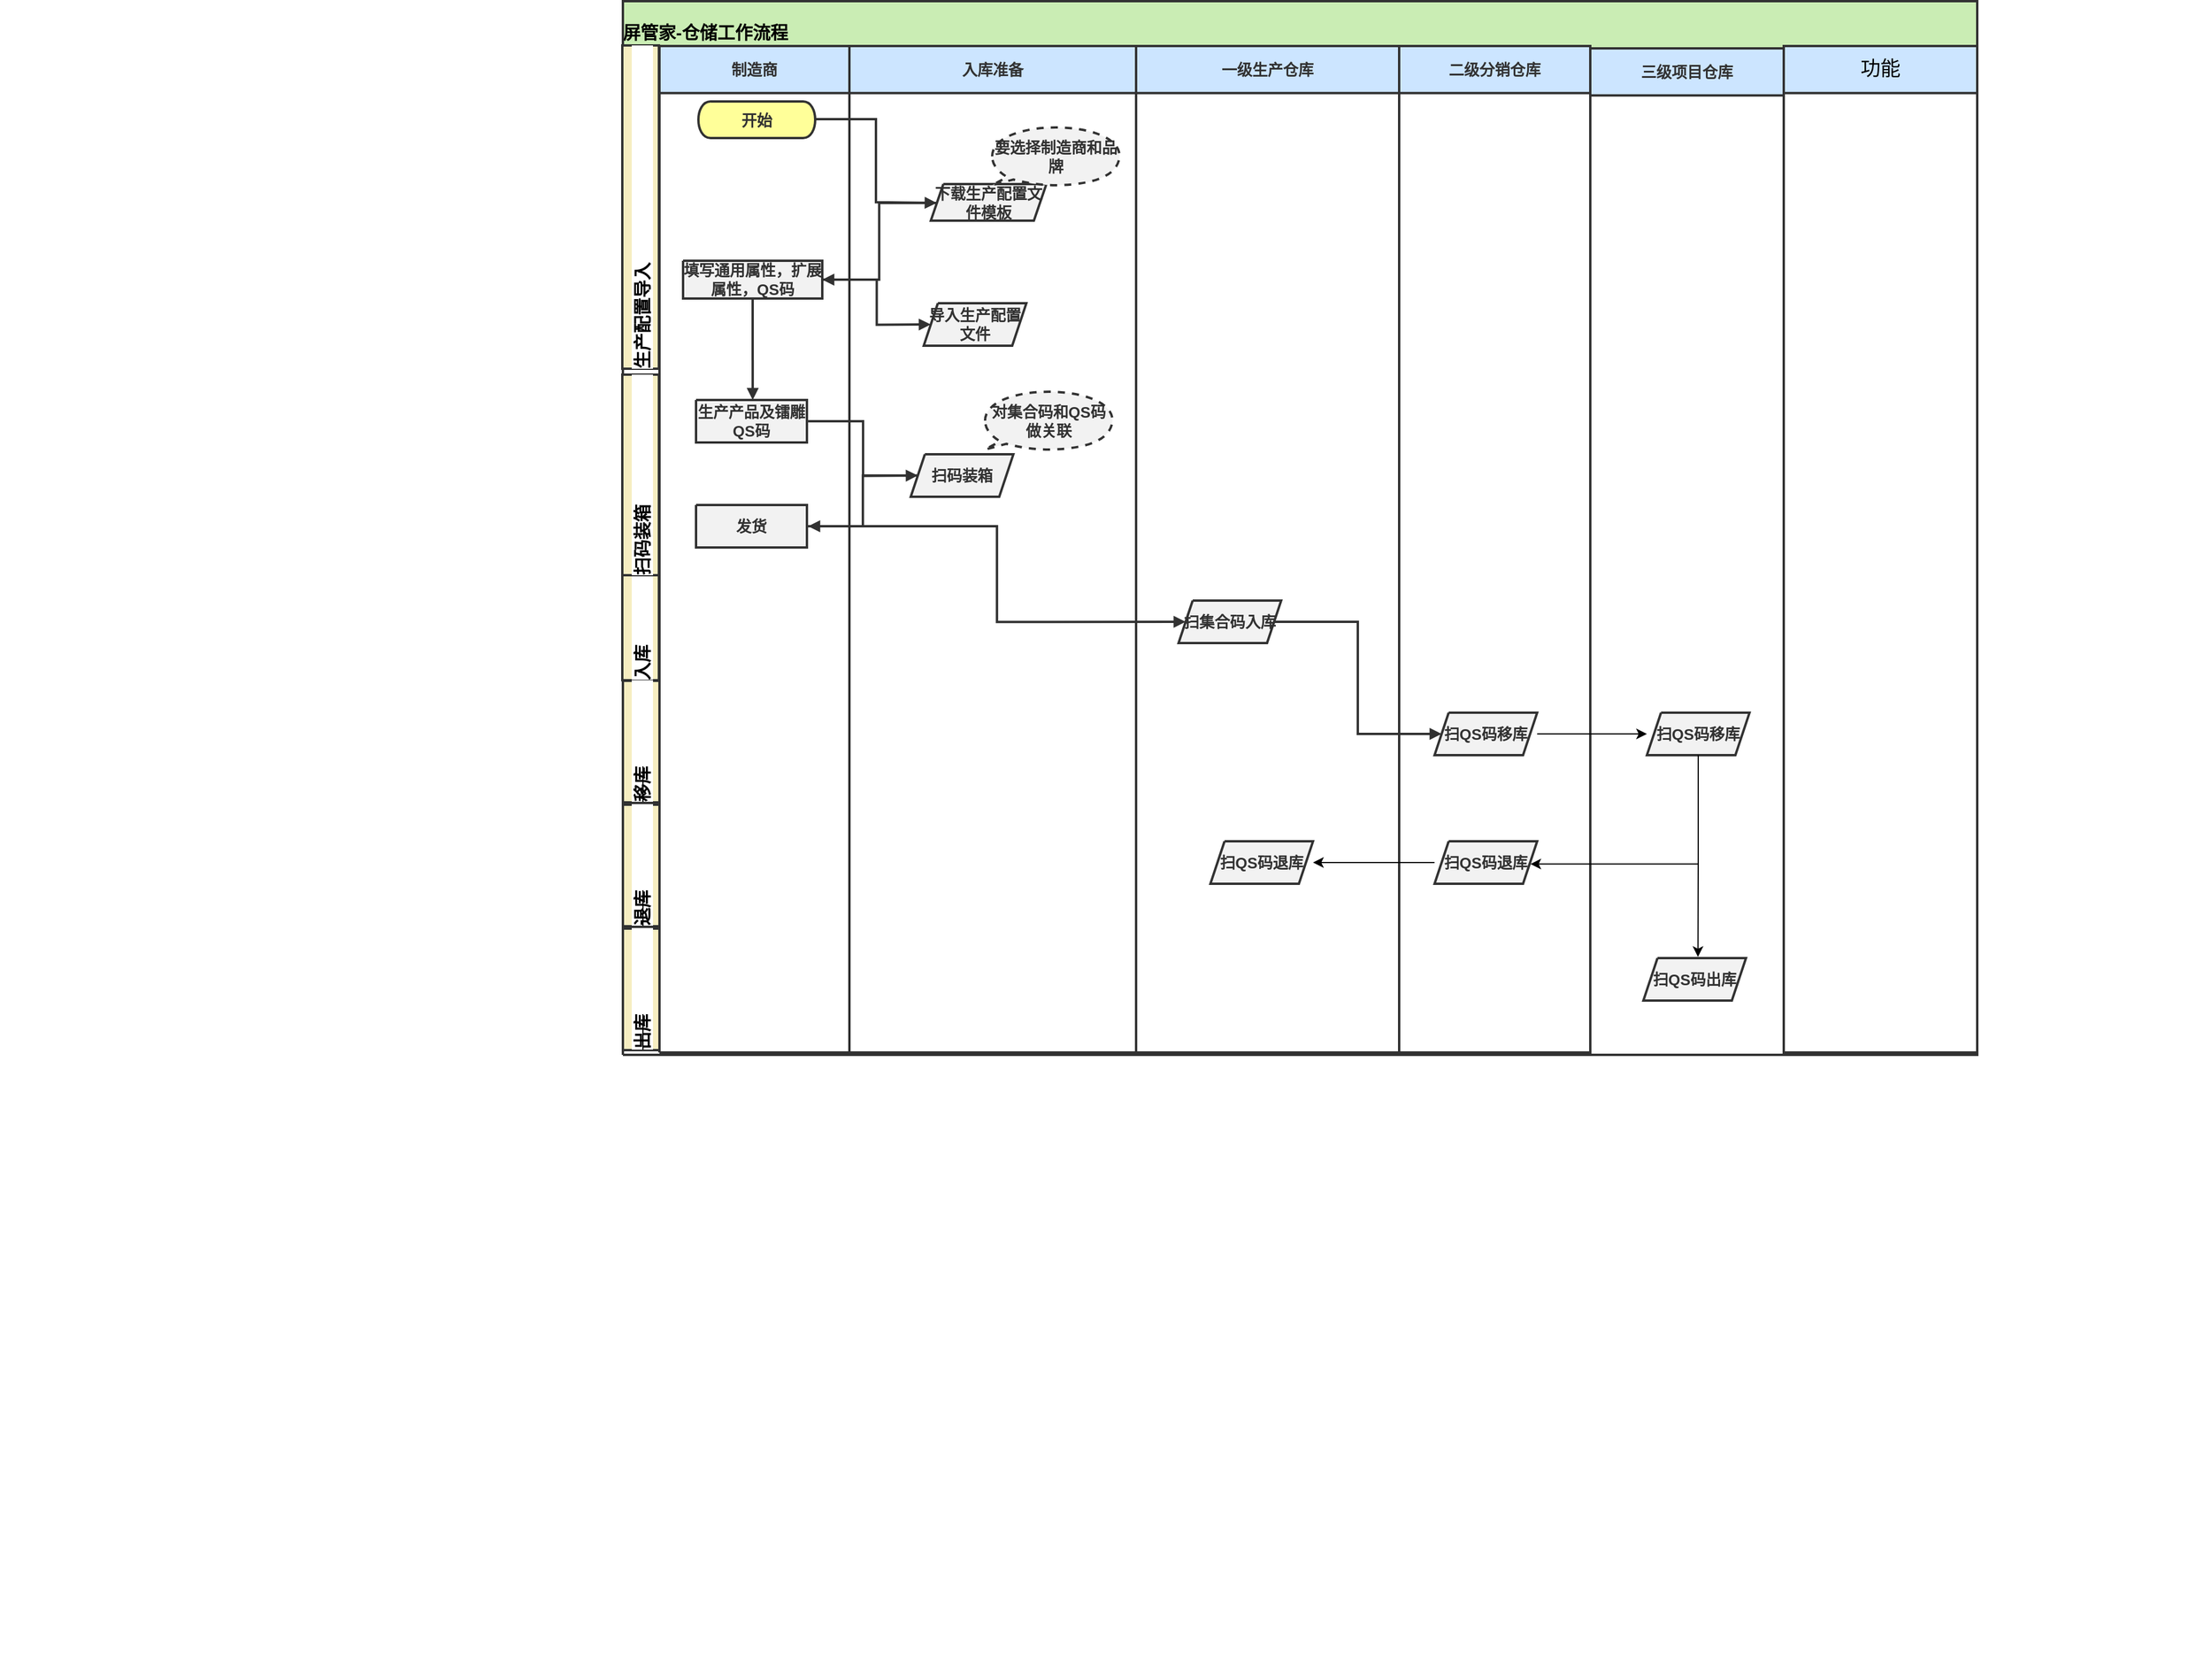 <mxfile version="21.6.6" type="github">
  <diagram id="6a731a19-8d31-9384-78a2-239565b7b9f0" name="Page-1">
    <mxGraphModel dx="3083" dy="1072" grid="1" gridSize="10" guides="1" tooltips="1" connect="1" arrows="1" fold="1" page="1" pageScale="1" pageWidth="1169" pageHeight="827" background="none" math="0" shadow="0">
      <root>
        <mxCell id="0" />
        <mxCell id="1" parent="0" />
        <UserObject label="" tags="背景" id="IIEYeDENxH2M8i28GUqi-143">
          <mxCell style="vsdxID=1;fillColor=none;gradientColor=none;points=[[0.06,1,0],[0.13,1,0],[0.19,1,0],[0.25,1,0],[0.31,1,0],[0.37,1,0],[0.44,1,0],[0.5,1,0],[0.56,1,0],[0.63,1,0],[0.69,1,0],[0.75,1,0],[0.81,1,0],[0.88,1,0],[0.94,1,0],[0.06,0,0],[0.13,0,0],[0.19,0,0],[0.25,0,0],[0.31,0,0],[0.37,0,0],[0.44,0,0],[0.5,0,0],[0.56,0,0],[0.63,0,0],[0.69,0,0],[0.75,0,0],[0.81,0,0],[0.88,0,0],[0.94,0,0]];labelBackgroundColor=none;rounded=0;strokeColor=none;html=1;whiteSpace=wrap;" vertex="1" parent="1">
            <mxGeometry x="172" y="39" width="1148" height="893" as="geometry" />
          </mxCell>
        </UserObject>
        <mxCell id="IIEYeDENxH2M8i28GUqi-144" style="vsdxID=2;fillColor=#caedb4;gradientColor=none;fillOpacity=0;shape=stencil(nZBLDoAgDERP0z3SIyjew0SURgSD+Lu9kMZoXLhwN9O+tukAlrNpJg1SzDH4QW/URgNYgZTkjA4UkwJUgGXng+6DX1zLfmoymdXo17xh5zmRJ6Q42BWCfc2oJfdAr+Yv+AP9Cb7OJ3H/2JG1HNGz/84klThPVCc=);strokeColor=#323232;strokeWidth=2;points=[[0.06,1,0],[0.13,1,0],[0.19,1,0],[0.25,1,0],[0.31,1,0],[0.37,1,0],[0.44,1,0],[0.5,1,0],[0.56,1,0],[0.63,1,0],[0.69,1,0],[0.75,1,0],[0.81,1,0],[0.88,1,0],[0.94,1,0],[0.06,0,0],[0.13,0,0],[0.19,0,0],[0.25,0,0],[0.31,0,0],[0.37,0,0],[0.44,0,0],[0.5,0,0],[0.56,0,0],[0.63,0,0],[0.69,0,0],[0.75,0,0],[0.81,0,0],[0.88,0,0],[0.94,0,0]];labelBackgroundColor=none;rounded=0;html=1;whiteSpace=wrap;" vertex="1" parent="IIEYeDENxH2M8i28GUqi-143">
          <mxGeometry width="1148" height="893" as="geometry" />
        </mxCell>
        <mxCell id="IIEYeDENxH2M8i28GUqi-145" value="&lt;div style=&quot;font-size: 1px&quot;&gt;&lt;p style=&quot;text-align:left;margin-left:0;margin-right:0;margin-top:0px;margin-bottom:0px;text-indent:0;vertical-align:middle;direction:ltr;&quot;&gt;&lt;font style=&quot;font-size:15px;font-family:0;color:#000000;direction:ltr;letter-spacing:0px;line-height:120%;opacity:1&quot;&gt;&lt;b&gt;屏管家-仓储工作流程&lt;/b&gt;&lt;/font&gt;&lt;/p&gt;&lt;/div&gt;" style="verticalAlign=middle;align=left;overflow=width;vsdxID=3;fillColor=#caedb4;gradientColor=none;shape=stencil(nZBLDoAgDERP0z3SIyjew0SURgSD+Lu9kMZoXLhwN9O+tukAlrNpJg1SzDH4QW/URgNYgZTkjA4UkwJUgGXng+6DX1zLfmoymdXo17xh5zmRJ6Q42BWCfc2oJfdAr+Yv+AP9Cb7OJ3H/2JG1HNGz/84klThPVCc=);strokeColor=#323232;strokeWidth=2;points=[[0.06,1,0],[0.13,1,0],[0.19,1,0],[0.25,1,0],[0.31,1,0],[0.37,1,0],[0.44,1,0],[0.5,1,0],[0.56,1,0],[0.63,1,0],[0.69,1,0],[0.75,1,0],[0.81,1,0],[0.88,1,0],[0.94,1,0],[0.06,0,0],[0.13,0,0],[0.19,0,0],[0.25,0,0],[0.31,0,0],[0.37,0,0],[0.44,0,0],[0.5,0,0],[0.56,0,0],[0.63,0,0],[0.69,0,0],[0.75,0,0],[0.81,0,0],[0.88,0,0],[0.94,0,0]];labelBackgroundColor=none;rounded=0;html=1;whiteSpace=wrap;" vertex="1" parent="IIEYeDENxH2M8i28GUqi-143">
          <mxGeometry width="1148" height="52.452" as="geometry" />
        </mxCell>
        <UserObject label="" tags="背景" id="IIEYeDENxH2M8i28GUqi-159">
          <mxCell style="vsdxID=17;fillColor=none;gradientColor=none;points=[];labelBackgroundColor=none;rounded=0;strokeColor=none;html=1;whiteSpace=wrap;" vertex="1" parent="IIEYeDENxH2M8i28GUqi-143">
            <mxGeometry x="820" y="40" width="164" height="853" as="geometry" />
          </mxCell>
        </UserObject>
        <mxCell id="IIEYeDENxH2M8i28GUqi-160" style="vsdxID=18;fillColor=#cce5ff;gradientColor=none;fillOpacity=0;shape=stencil(nZBLDoAgDERP0z3SIyjew0SURgSD+Lu9kMZoXLhwN9O+tukAlrNpJg1SzDH4QW/URgNYgZTkjA4UkwJUgGXng+6DX1zLfmoymdXo17xh5zmRJ6Q42BWCfc2oJfdAr+Yv+AP9Cb7OJ3H/2JG1HNGz/84klThPVCc=);strokeColor=#323232;strokeWidth=2;points=[];labelBackgroundColor=none;rounded=0;html=1;whiteSpace=wrap;" vertex="1" parent="IIEYeDENxH2M8i28GUqi-159">
          <mxGeometry width="164" height="853" as="geometry" />
        </mxCell>
        <mxCell id="IIEYeDENxH2M8i28GUqi-161" value="&lt;div style=&quot;font-size: 1px&quot;&gt;&lt;p style=&quot;text-align:center;margin-left:0;margin-right:0;margin-top:0px;margin-bottom:0px;text-indent:0;vertical-align:middle;direction:ltr;&quot;&gt;&lt;font style=&quot;font-size:13px;font-family:0;color:#323232;direction:ltr;letter-spacing:0px;line-height:120%;opacity:1&quot;&gt;&lt;b&gt;三级项目仓库&lt;/b&gt;&lt;/font&gt;&lt;/p&gt;&lt;/div&gt;" style="verticalAlign=middle;align=center;overflow=width;vsdxID=19;fillColor=#cce5ff;gradientColor=none;shape=stencil(nZBLDoAgDERP0z3SIyjew0SURgSD+Lu9kMZoXLhwN9O+tukAlrNpJg1SzDH4QW/URgNYgZTkjA4UkwJUgGXng+6DX1zLfmoymdXo17xh5zmRJ6Q42BWCfc2oJfdAr+Yv+AP9Cb7OJ3H/2JG1HNGz/84klThPVCc=);strokeColor=#323232;strokeWidth=2;points=[];labelBackgroundColor=none;rounded=0;html=1;whiteSpace=wrap;" vertex="1" parent="IIEYeDENxH2M8i28GUqi-159">
          <mxGeometry width="164" height="39.922" as="geometry" />
        </mxCell>
        <UserObject label="&lt;div style=&quot;font-size: 1px&quot;&gt;&lt;p style=&quot;text-align:center;margin-left:0;margin-right:0;margin-top:0px;margin-bottom:0px;text-indent:0;vertical-align:middle;direction:ltr;&quot;&gt;&lt;font style=&quot;font-size:13px;font-family:0;color:#323232;direction:ltr;letter-spacing:0px;line-height:120%;opacity:1&quot;&gt;&lt;b&gt;扫QS码移库&lt;/b&gt;&lt;/font&gt;&lt;/p&gt;&lt;/div&gt;" tags="Background" id="IIEYeDENxH2M8i28GUqi-218">
          <mxCell style="verticalAlign=middle;align=center;overflow=width;vsdxID=46;fillColor=#f2f2f2;gradientColor=none;shape=stencil(lZHdCsIwDIWfJrcjJuC8n/M9ButssLajq39vb2sQp4jMu5PkOyGcADeT7UYDhFOK4WAu0icLvAUi8dZESVkBt8DNEKLZx3DyvdZjV8iijuFcNlzVt+KqrouL8KYdfFQ7hZ34OYy4FN2sK+I3+Gn+iuNy9L+Lf8NZvIIZxDnNdT7/DDK39Anc3gE=);strokeColor=#323232;strokeWidth=2;spacingTop=-3;spacingBottom=-3;spacingLeft=-3;spacingRight=-3;points=[];labelBackgroundColor=none;rounded=0;html=1;whiteSpace=wrap;" vertex="1" parent="IIEYeDENxH2M8i28GUqi-159">
            <mxGeometry x="48" y="563" width="87" height="36" as="geometry" />
          </mxCell>
        </UserObject>
        <UserObject label="" tags="Background" id="IIEYeDENxH2M8i28GUqi-146">
          <mxCell style="vsdxID=4;fillColor=#ffffff;gradientColor=none;fillOpacity=0;shape=stencil(nZBLDoAgDERP0z3SIyjew0SURgSD+Lu9kMZoXLhwN9N5bdMClrNpJg1SzDH4QW/URgNYgZTkjA4UkwJUgGXng+6DX1zLfmoymdXo1zxh5z6RO6Q42BWCfc2oJfdAr/AX/IH+BF/rk7hv7MjaZ/L+RirxJ1Gd);strokeColor=#323232;strokeWidth=2;points=[];labelBackgroundColor=none;rounded=0;html=1;whiteSpace=wrap;" vertex="1" parent="1">
            <mxGeometry x="203" y="830" width="1117" height="529" as="geometry" />
          </mxCell>
        </UserObject>
        <UserObject label="" tags="背景" id="IIEYeDENxH2M8i28GUqi-147">
          <mxCell style="vsdxID=5;fillColor=none;gradientColor=none;points=[];labelBackgroundColor=none;rounded=0;strokeColor=none;html=1;whiteSpace=wrap;" vertex="1" parent="1">
            <mxGeometry x="830" y="77" width="162" height="853" as="geometry" />
          </mxCell>
        </UserObject>
        <mxCell id="IIEYeDENxH2M8i28GUqi-148" style="vsdxID=6;fillColor=#cce5ff;gradientColor=none;fillOpacity=0;shape=stencil(nZBLDoAgDERP0z3SIyjew0SURgSD+Lu9kMZoXLhwN9O+tukAlrNpJg1SzDH4QW/URgNYgZTkjA4UkwJUgGXng+6DX1zLfmoymdXo17xh5zmRJ6Q42BWCfc2oJfdAr+Yv+AP9Cb7OJ3H/2JG1HNGz/84klThPVCc=);strokeColor=#323232;strokeWidth=2;points=[];labelBackgroundColor=none;rounded=0;html=1;whiteSpace=wrap;" vertex="1" parent="IIEYeDENxH2M8i28GUqi-147">
          <mxGeometry width="162" height="853" as="geometry" />
        </mxCell>
        <mxCell id="IIEYeDENxH2M8i28GUqi-149" value="&lt;div style=&quot;font-size: 1px&quot;&gt;&lt;p style=&quot;text-align:center;margin-left:0;margin-right:0;margin-top:0px;margin-bottom:0px;text-indent:0;vertical-align:middle;direction:ltr;&quot;&gt;&lt;font style=&quot;font-size:13px;font-family:0;color:#323232;direction:ltr;letter-spacing:0px;line-height:120%;opacity:1&quot;&gt;&lt;b&gt;二级分销仓库&lt;/b&gt;&lt;/font&gt;&lt;/p&gt;&lt;/div&gt;" style="verticalAlign=middle;align=center;overflow=width;vsdxID=7;fillColor=#cce5ff;gradientColor=none;shape=stencil(nZBLDoAgDERP0z3SIyjew0SURgSD+Lu9kMZoXLhwN9O+tukAlrNpJg1SzDH4QW/URgNYgZTkjA4UkwJUgGXng+6DX1zLfmoymdXo17xh5zmRJ6Q42BWCfc2oJfdAr+Yv+AP9Cb7OJ3H/2JG1HNGz/84klThPVCc=);strokeColor=#323232;strokeWidth=2;points=[];labelBackgroundColor=none;rounded=0;html=1;whiteSpace=wrap;" vertex="1" parent="IIEYeDENxH2M8i28GUqi-147">
          <mxGeometry width="162" height="39.922" as="geometry" />
        </mxCell>
        <UserObject label="" tags="背景" id="IIEYeDENxH2M8i28GUqi-150">
          <mxCell style="vsdxID=8;fillColor=none;gradientColor=none;points=[];labelBackgroundColor=none;rounded=0;strokeColor=none;html=1;whiteSpace=wrap;" vertex="1" parent="1">
            <mxGeometry x="607" y="77" width="223" height="853" as="geometry" />
          </mxCell>
        </UserObject>
        <mxCell id="IIEYeDENxH2M8i28GUqi-151" style="vsdxID=9;fillColor=#cce5ff;gradientColor=none;fillOpacity=0;shape=stencil(nZBLDoAgDERP0z3SIyjew0SURgSD+Lu9kMZoXLhwN9O+tukAlrNpJg1SzDH4QW/URgNYgZTkjA4UkwJUgGXng+6DX1zLfmoymdXo17xh5zmRJ6Q42BWCfc2oJfdAr+Yv+AP9Cb7OJ3H/2JG1HNGz/84klThPVCc=);strokeColor=#323232;strokeWidth=2;points=[];labelBackgroundColor=none;rounded=0;html=1;whiteSpace=wrap;" vertex="1" parent="IIEYeDENxH2M8i28GUqi-150">
          <mxGeometry width="223" height="853" as="geometry" />
        </mxCell>
        <mxCell id="IIEYeDENxH2M8i28GUqi-152" value="&lt;div style=&quot;font-size: 1px&quot;&gt;&lt;p style=&quot;text-align:center;margin-left:0;margin-right:0;margin-top:0px;margin-bottom:0px;text-indent:0;vertical-align:middle;direction:ltr;&quot;&gt;&lt;font style=&quot;font-size:13px;font-family:0;color:#323232;direction:ltr;letter-spacing:0px;line-height:120%;opacity:1&quot;&gt;&lt;b&gt;一级生产仓库&lt;/b&gt;&lt;/font&gt;&lt;/p&gt;&lt;/div&gt;" style="verticalAlign=middle;align=center;overflow=width;vsdxID=10;fillColor=#cce5ff;gradientColor=none;shape=stencil(nZBLDoAgDERP0z3SIyjew0SURgSD+Lu9kMZoXLhwN9O+tukAlrNpJg1SzDH4QW/URgNYgZTkjA4UkwJUgGXng+6DX1zLfmoymdXo17xh5zmRJ6Q42BWCfc2oJfdAr+Yv+AP9Cb7OJ3H/2JG1HNGz/84klThPVCc=);strokeColor=#323232;strokeWidth=2;points=[];labelBackgroundColor=none;rounded=0;html=1;whiteSpace=wrap;" vertex="1" parent="IIEYeDENxH2M8i28GUqi-150">
          <mxGeometry width="223" height="39.922" as="geometry" />
        </mxCell>
        <UserObject label="" tags="背景" id="IIEYeDENxH2M8i28GUqi-153">
          <mxCell style="vsdxID=11;fillColor=none;gradientColor=none;points=[];labelBackgroundColor=none;rounded=0;strokeColor=none;html=1;whiteSpace=wrap;" vertex="1" parent="1">
            <mxGeometry x="364" y="77" width="243" height="853" as="geometry" />
          </mxCell>
        </UserObject>
        <mxCell id="IIEYeDENxH2M8i28GUqi-154" style="vsdxID=12;fillColor=#cce5ff;gradientColor=none;fillOpacity=0;shape=stencil(nZBLDoAgDERP0z3SIyjew0SURgSD+Lu9kMZoXLhwN9O+tukAlrNpJg1SzDH4QW/URgNYgZTkjA4UkwJUgGXng+6DX1zLfmoymdXo17xh5zmRJ6Q42BWCfc2oJfdAr+Yv+AP9Cb7OJ3H/2JG1HNGz/84klThPVCc=);strokeColor=#323232;strokeWidth=2;points=[];labelBackgroundColor=none;rounded=0;html=1;whiteSpace=wrap;" vertex="1" parent="IIEYeDENxH2M8i28GUqi-153">
          <mxGeometry width="243" height="853" as="geometry" />
        </mxCell>
        <mxCell id="IIEYeDENxH2M8i28GUqi-155" value="&lt;div style=&quot;font-size: 1px&quot;&gt;&lt;p style=&quot;text-align:center;margin-left:0;margin-right:0;margin-top:0px;margin-bottom:0px;text-indent:0;vertical-align:middle;direction:ltr;&quot;&gt;&lt;font style=&quot;font-size:13px;font-family:0;color:#323232;direction:ltr;letter-spacing:0px;line-height:120%;opacity:1&quot;&gt;&lt;b&gt;入库准备&lt;/b&gt;&lt;/font&gt;&lt;/p&gt;&lt;/div&gt;" style="verticalAlign=middle;align=center;overflow=width;vsdxID=13;fillColor=#cce5ff;gradientColor=none;shape=stencil(nZBLDoAgDERP0z3SIyjew0SURgSD+Lu9kMZoXLhwN9O+tukAlrNpJg1SzDH4QW/URgNYgZTkjA4UkwJUgGXng+6DX1zLfmoymdXo17xh5zmRJ6Q42BWCfc2oJfdAr+Yv+AP9Cb7OJ3H/2JG1HNGz/84klThPVCc=);strokeColor=#323232;strokeWidth=2;points=[];labelBackgroundColor=none;rounded=0;html=1;whiteSpace=wrap;" vertex="1" parent="IIEYeDENxH2M8i28GUqi-153">
          <mxGeometry width="243" height="39.922" as="geometry" />
        </mxCell>
        <UserObject label="" tags="背景" id="IIEYeDENxH2M8i28GUqi-156">
          <mxCell style="vsdxID=14;fillColor=none;gradientColor=none;points=[];labelBackgroundColor=none;rounded=0;strokeColor=none;html=1;whiteSpace=wrap;" vertex="1" parent="1">
            <mxGeometry x="203" y="77" width="161" height="853" as="geometry" />
          </mxCell>
        </UserObject>
        <mxCell id="IIEYeDENxH2M8i28GUqi-157" style="vsdxID=15;fillColor=#cce5ff;gradientColor=none;fillOpacity=0;shape=stencil(nZBLDoAgDERP0z3SIyjew0SURgSD+Lu9kMZoXLhwN9O+tukAlrNpJg1SzDH4QW/URgNYgZTkjA4UkwJUgGXng+6DX1zLfmoymdXo17xh5zmRJ6Q42BWCfc2oJfdAr+Yv+AP9Cb7OJ3H/2JG1HNGz/84klThPVCc=);strokeColor=#323232;strokeWidth=2;points=[];labelBackgroundColor=none;rounded=0;html=1;whiteSpace=wrap;" vertex="1" parent="IIEYeDENxH2M8i28GUqi-156">
          <mxGeometry width="161" height="853" as="geometry" />
        </mxCell>
        <mxCell id="IIEYeDENxH2M8i28GUqi-158" value="&lt;div style=&quot;font-size: 1px&quot;&gt;&lt;p style=&quot;text-align:center;margin-left:0;margin-right:0;margin-top:0px;margin-bottom:0px;text-indent:0;vertical-align:middle;direction:ltr;&quot;&gt;&lt;font style=&quot;font-size:13px;font-family:0;color:#323232;direction:ltr;letter-spacing:0px;line-height:120%;opacity:1&quot;&gt;&lt;b&gt;制造商&lt;/b&gt;&lt;/font&gt;&lt;/p&gt;&lt;/div&gt;" style="verticalAlign=middle;align=center;overflow=width;vsdxID=16;fillColor=#cce5ff;gradientColor=none;shape=stencil(nZBLDoAgDERP0z3SIyjew0SURgSD+Lu9kMZoXLhwN9O+tukAlrNpJg1SzDH4QW/URgNYgZTkjA4UkwJUgGXng+6DX1zLfmoymdXo17xh5zmRJ6Q42BWCfc2oJfdAr+Yv+AP9Cb7OJ3H/2JG1HNGz/84klThPVCc=);strokeColor=#323232;strokeWidth=2;points=[];labelBackgroundColor=none;rounded=0;html=1;whiteSpace=wrap;" vertex="1" parent="IIEYeDENxH2M8i28GUqi-156">
          <mxGeometry width="161" height="39.922" as="geometry" />
        </mxCell>
        <UserObject label="" tags="背景" id="IIEYeDENxH2M8i28GUqi-162">
          <mxCell style="vsdxID=20;fillColor=none;gradientColor=none;points=[];labelBackgroundColor=none;rounded=0;strokeColor=none;html=1;whiteSpace=wrap;" vertex="1" parent="1">
            <mxGeometry x="1156" y="77" width="164" height="853" as="geometry" />
          </mxCell>
        </UserObject>
        <mxCell id="IIEYeDENxH2M8i28GUqi-163" style="vsdxID=21;fillColor=#cce5ff;gradientColor=none;fillOpacity=0;shape=stencil(nZBLDoAgDERP0z3SIyjew0SURgSD+Lu9kMZoXLhwN9O+tukAlrNpJg1SzDH4QW/URgNYgZTkjA4UkwJUgGXng+6DX1zLfmoymdXo17xh5zmRJ6Q42BWCfc2oJfdAr+Yv+AP9Cb7OJ3H/2JG1HNGz/84klThPVCc=);strokeColor=#323232;strokeWidth=2;points=[];labelBackgroundColor=none;rounded=0;html=1;whiteSpace=wrap;" vertex="1" parent="IIEYeDENxH2M8i28GUqi-162">
          <mxGeometry width="164" height="853" as="geometry" />
        </mxCell>
        <mxCell id="IIEYeDENxH2M8i28GUqi-164" value="&lt;div style=&quot;font-size: 1px&quot;&gt;&lt;font style=&quot;font-size:16.93px;font-family:Calibri;color:#000000;direction:ltr;letter-spacing:0px;line-height:120%;opacity:1&quot;&gt;功能&lt;/font&gt;&lt;/div&gt;" style="verticalAlign=middle;align=center;overflow=width;vsdxID=22;fillColor=#cce5ff;gradientColor=none;shape=stencil(nZBLDoAgDERP0z3SIyjew0SURgSD+Lu9kMZoXLhwN9O+tukAlrNpJg1SzDH4QW/URgNYgZTkjA4UkwJUgGXng+6DX1zLfmoymdXo17xh5zmRJ6Q42BWCfc2oJfdAr+Yv+AP9Cb7OJ3H/2JG1HNGz/84klThPVCc=);strokeColor=#323232;strokeWidth=2;points=[];labelBackgroundColor=none;rounded=0;html=1;whiteSpace=wrap;" vertex="1" parent="IIEYeDENxH2M8i28GUqi-162">
          <mxGeometry width="164" height="39.922" as="geometry" />
        </mxCell>
        <UserObject label="" tags="Background" id="IIEYeDENxH2M8i28GUqi-165">
          <mxCell style="vsdxID=23;fillColor=#ffffff;gradientColor=none;shape=stencil(nZBLDoAgDERP0z3SIyDew0QUooJB/N1eSGM0LFywm2lf23QAxarbRQFna/BuVIfpggasgXNjtfImRAUoAUXvvBq822xHfmkTmdTs9rThpDmWJji7yFWMfEPoZOwHfZpF8A9aCGbno3h/jCYPIJYoPJQ3);strokeColor=#323232;strokeWidth=2;points=[];labelBackgroundColor=none;rounded=0;html=1;whiteSpace=wrap;" vertex="1" parent="1">
            <mxGeometry x="172" y="718" width="1148" height="611" as="geometry" />
          </mxCell>
        </UserObject>
        <UserObject label="" tags="背景" id="IIEYeDENxH2M8i28GUqi-169">
          <mxCell style="vsdxID=27;fillColor=none;gradientColor=none;points=[];labelBackgroundColor=none;rounded=0;strokeColor=none;html=1;whiteSpace=wrap;" vertex="1" parent="1">
            <mxGeometry x="172" y="521" width="1148" height="94" as="geometry" />
          </mxCell>
        </UserObject>
        <mxCell id="IIEYeDENxH2M8i28GUqi-170" value="&lt;div style=&quot;font-size: 1px&quot;&gt;&lt;/div&gt;" style="verticalAlign=middle;align=center;overflow=width;vsdxID=28;rotation=90;fillColor=#f6edc1;gradientColor=none;fillOpacity=0;shape=stencil(jU9BDoAgDHvN7siegPgPElCIBghg1N/LwkHx5K3d2rUDFNmqaICzXFJYzeF0sYAjcO68NcmVigAloJhDMksKu9eNR0VKQpvzdOFsvoEx8nB29Xz6I+6kFTwhrd979y1UR+0ZlDc=);strokeColor=#323232;strokeWidth=2;points=[];labelBackgroundColor=#ffffff;rounded=0;html=1;whiteSpace=wrap;" vertex="1" parent="IIEYeDENxH2M8i28GUqi-169">
          <mxGeometry width="94" height="1148" as="geometry" />
        </mxCell>
        <mxCell id="IIEYeDENxH2M8i28GUqi-171" value="&lt;div style=&quot;font-size: 1px&quot;&gt;&lt;p style=&quot;text-align:left;margin-left:0;margin-right:0;margin-top:0px;margin-bottom:0px;text-indent:0;vertical-align:middle;direction:ltr;&quot;&gt;&lt;font style=&quot;font-size:15px;font-family:0;color:#000000;direction:ltr;letter-spacing:0px;line-height:120%;opacity:1&quot;&gt;&lt;b&gt;入库&lt;/b&gt;&lt;/font&gt;&lt;/p&gt;&lt;/div&gt;" style="verticalAlign=middle;align=left;overflow=width;vsdxID=29;rotation=270;fillColor=#f6edc1;gradientColor=none;shape=stencil(nZBLDoAgDERP0z3SIyjew0SURgSD+Lu9kMZoXLhwN9O+tukAlrNpJg1SzDH4QW/URgNYgZTkjA4UkwJUgGXng+6DX1zLfmoymdXo17xh5zmRJ6Q42BWCfc2oJfdAr+Yv+AP9Cb7OJ3H/2JG1HNGz/84klThPVCc=);strokeColor=#323232;strokeWidth=2;points=[];labelBackgroundColor=#ffffff;rounded=0;html=1;whiteSpace=wrap;" vertex="1" parent="IIEYeDENxH2M8i28GUqi-169">
          <mxGeometry x="-32" y="31" width="94" height="31" as="geometry" />
        </mxCell>
        <UserObject label="&lt;div style=&quot;font-size: 1px&quot;&gt;&lt;p style=&quot;text-align:center;margin-left:0;margin-right:0;margin-top:0px;margin-bottom:0px;text-indent:0;vertical-align:middle;direction:ltr;&quot;&gt;&lt;font style=&quot;font-size:13px;font-family:0;color:#323232;direction:ltr;letter-spacing:0px;line-height:120%;opacity:1&quot;&gt;&lt;b&gt;开始&lt;/b&gt;&lt;/font&gt;&lt;/p&gt;&lt;/div&gt;" tags="Background" id="IIEYeDENxH2M8i28GUqi-178">
          <mxCell style="verticalAlign=middle;align=center;overflow=width;vsdxID=36;fillColor=#ffff99;gradientColor=none;shape=stencil(hZLbDoIwDIafZpeSrTVErhHfg8iQRWRkDMS3l1mRwzDctd3X9m87hnFTpLVkwBtr9F0+VWYLhmcGoKpCGmUHi2HCMM61kTej2yojv04d6ayH7lyFnvIEDzByWcBfFOEf70JwqaoZfIqCUPyHr62h0mKsjcEx/PJinsB72EB+sRFCvy0umU2Z/kwrfC304OucRIDPwHIW9Nvi7i53Fj8Y08lyVZZ08fn7+sRDiL4HJm8=);strokeColor=#323232;strokeWidth=2;spacingTop=-3;spacingBottom=-3;spacingLeft=-3;spacingRight=-3;points=[];labelBackgroundColor=none;rounded=0;html=1;whiteSpace=wrap;" vertex="1" parent="1">
            <mxGeometry x="236" y="124" width="99" height="31" as="geometry" />
          </mxCell>
        </UserObject>
        <UserObject label="&lt;div style=&quot;font-size: 1px&quot;&gt;&lt;p style=&quot;text-align:center;margin-left:0;margin-right:0;margin-top:0px;margin-bottom:0px;text-indent:0;vertical-align:middle;direction:ltr;&quot;&gt;&lt;font style=&quot;font-size:13px;font-family:0;color:#323232;direction:ltr;letter-spacing:0px;line-height:120%;opacity:1&quot;&gt;&lt;b&gt;下载生产配置文件模板&lt;/b&gt;&lt;/font&gt;&lt;/p&gt;&lt;/div&gt;" tags="Background" id="IIEYeDENxH2M8i28GUqi-179">
          <mxCell style="verticalAlign=middle;align=center;overflow=width;vsdxID=37;fillColor=#f2f2f2;gradientColor=none;shape=stencil(UzV2Ls5ILEhVNTIoLinKz04tz0wpyVA1dlE1MsrMy0gtyiwBslSNXVWNndPyi1LTi/JL81Ig/IJEkEoQKze/DGRCBUSfoYGehTFIl5FBJUTEAMxzgyjOycxDUWxArFILSz1DcxTFMM1YlRsQr5REF+NVDGQgAiYtMycHEq7I8ugBCRSCRIKxKwA=);strokeColor=#323232;strokeWidth=2;spacingTop=-3;spacingBottom=-3;spacingLeft=-3;spacingRight=-3;points=[];labelBackgroundColor=none;rounded=0;html=1;whiteSpace=wrap;" vertex="1" parent="1">
            <mxGeometry x="433" y="194" width="98" height="31" as="geometry" />
          </mxCell>
        </UserObject>
        <UserObject label="&lt;div style=&quot;font-size: 1px&quot;&gt;&lt;p style=&quot;text-align:center;margin-left:0;margin-right:0;margin-top:0px;margin-bottom:0px;text-indent:0;vertical-align:middle;direction:ltr;&quot;&gt;&lt;font style=&quot;font-size:13px;font-family:0;color:#323232;direction:ltr;letter-spacing:0px;line-height:120%;opacity:1&quot;&gt;&lt;b&gt;对集合码和QS码做关联&lt;/b&gt;&lt;/font&gt;&lt;/p&gt;&lt;/div&gt;" tags="Background" id="IIEYeDENxH2M8i28GUqi-180">
          <mxCell style="verticalAlign=middle;align=center;overflow=width;vsdxID=38;fillColor=#f2f2f2;gradientColor=none;shape=stencil(dVLLEoMgDPwajnWAjK+zbf/DqViZWrGorf37ykRUGHrLhs1uEkKgGJqyF4TTYdTqIT6yGhsCZ8K57Bqh5bhEBC4Eilppcddq6irEfWmYJnqqt1GYsY6aCk6/iGKEV2TeJo1U5nJXeGJJlKSYmznmGLUkHiCBT4KQ7Wsqq4Nrnrm2FlvL2HO06mE1gAjAFdza2YbYW7aiuaPZyu7vCj17l8pYlDrsLF4T4W69jadeo97k7hqXYP/0WrYt3szx3T+SJYUHBpcf);dashed=1;strokeColor=#323232;strokeWidth=2;spacingTop=-3;spacingBottom=-3;spacingLeft=-3;spacingRight=-3;points=[];labelBackgroundColor=none;rounded=0;html=1;whiteSpace=wrap;" vertex="1" parent="1">
            <mxGeometry x="479" y="370" width="108" height="49" as="geometry" />
          </mxCell>
        </UserObject>
        <UserObject label="&lt;div style=&quot;font-size: 1px&quot;&gt;&lt;p style=&quot;text-align:center;margin-left:0;margin-right:0;margin-top:0px;margin-bottom:0px;text-indent:0;vertical-align:middle;direction:ltr;&quot;&gt;&lt;font style=&quot;font-size:13px;font-family:0;color:#323232;direction:ltr;letter-spacing:0px;line-height:120%;opacity:1&quot;&gt;&lt;b&gt;要选择制造商和品牌&lt;/b&gt;&lt;/font&gt;&lt;/p&gt;&lt;/div&gt;" tags="Background" id="IIEYeDENxH2M8i28GUqi-181">
          <mxCell style="verticalAlign=middle;align=center;overflow=width;vsdxID=39;fillColor=#f2f2f2;gradientColor=none;shape=stencil(dVLLEoMgDPwajnWAjK+zbf/DqViZWrGorf37ykRUGHrLhs1uEkKgGJqyF4TTYdTqIT6yGhsCZ8K57Bqh5bhEBC4Eilppcddq6irEfWmYJnqqt1GYsY6aCk6/iGKEV2TeJo1U5nJXeGJJlKSYmznmGLUkHiCBT4KQ7Wsqq4Nrnrm2FlvL2HO06mE1gAjAFdza2YbYW7aiuaPZyu7vCj17l8pYlDrsLF4T4W69jadeo97k7hqXYP/0WrYt3szx3T+SJYUHBpcf);dashed=1;strokeColor=#323232;strokeWidth=2;spacingTop=-3;spacingBottom=-3;spacingLeft=-3;spacingRight=-3;points=[];labelBackgroundColor=none;rounded=0;html=1;whiteSpace=wrap;" vertex="1" parent="1">
            <mxGeometry x="485" y="146" width="108" height="49" as="geometry" />
          </mxCell>
        </UserObject>
        <UserObject label="&lt;div style=&quot;font-size: 1px&quot;&gt;&lt;p style=&quot;text-align:center;margin-left:0;margin-right:0;margin-top:0px;margin-bottom:0px;text-indent:0;vertical-align:middle;direction:ltr;&quot;&gt;&lt;font style=&quot;font-size:13px;font-family:0;color:#323232;direction:ltr;letter-spacing:0px;line-height:120%;opacity:1&quot;&gt;&lt;b&gt;填写通用属性，扩展属性，QS码&lt;/b&gt;&lt;/font&gt;&lt;/p&gt;&lt;/div&gt;" tags="Background" id="IIEYeDENxH2M8i28GUqi-182">
          <mxCell style="verticalAlign=middle;align=center;overflow=width;vsdxID=40;fillColor=#f2f2f2;gradientColor=none;shape=stencil(nZBRDoQgDERP03+WHsHFe5iISyOCQdT19kIaIxq//Jtp3zTpAFaTaUYNUkwx+F6v1EYD+AUpyRkdKCYFqACrzgf9C352LfuxyWRWg1/yhT/nRE5IsZWuZtCSK8CPeI0e/hF+jV7AJM4PO7KWCyr390bSiNtEtQM=);strokeColor=#323232;strokeWidth=2;spacingTop=-3;spacingBottom=-3;spacingLeft=-3;spacingRight=-3;points=[];labelBackgroundColor=none;rounded=0;html=1;whiteSpace=wrap;" vertex="1" parent="1">
            <mxGeometry x="223" y="259" width="118" height="32" as="geometry" />
          </mxCell>
        </UserObject>
        <UserObject label="&lt;div style=&quot;font-size: 1px&quot;&gt;&lt;p style=&quot;text-align:center;margin-left:0;margin-right:0;margin-top:0px;margin-bottom:0px;text-indent:0;vertical-align:middle;direction:ltr;&quot;&gt;&lt;font style=&quot;font-size:13px;font-family:0;color:#323232;direction:ltr;letter-spacing:0px;line-height:120%;opacity:1&quot;&gt;&lt;b&gt;导入生产配置文件&lt;/b&gt;&lt;/font&gt;&lt;/p&gt;&lt;/div&gt;" tags="Background" id="IIEYeDENxH2M8i28GUqi-183">
          <mxCell style="verticalAlign=middle;align=center;overflow=width;vsdxID=41;fillColor=#f2f2f2;gradientColor=none;shape=stencil(lZHdCsIwDIWfJrcjJuC8n/M9ButssLajq39vb2sQp4jMu5PkOyGcADeT7UYDhFOK4WAu0icLvAUi8dZESVkBt8DNEKLZx3DyvdZjV8iijuFcNlzVt+KqrouL8KYdfFQ7hZ34OYy4FN2sK+I3+Gn+iuNy9L+Lf8NZvIIZxDnNdT7/DDK39Anc3gE=);strokeColor=#323232;strokeWidth=2;spacingTop=-3;spacingBottom=-3;spacingLeft=-3;spacingRight=-3;points=[];labelBackgroundColor=none;rounded=0;html=1;whiteSpace=wrap;" vertex="1" parent="1">
            <mxGeometry x="427" y="295" width="87" height="36" as="geometry" />
          </mxCell>
        </UserObject>
        <UserObject label="&lt;div style=&quot;font-size: 1px&quot;&gt;&lt;p style=&quot;text-align:center;margin-left:0;margin-right:0;margin-top:0px;margin-bottom:0px;text-indent:0;vertical-align:middle;direction:ltr;&quot;&gt;&lt;font style=&quot;font-size:13px;font-family:0;color:#323232;direction:ltr;letter-spacing:0px;line-height:120%;opacity:1&quot;&gt;&lt;b&gt;生产产品及镭雕QS码&lt;/b&gt;&lt;/font&gt;&lt;/p&gt;&lt;/div&gt;" tags="Background" id="IIEYeDENxH2M8i28GUqi-184">
          <mxCell style="verticalAlign=middle;align=center;overflow=width;vsdxID=42;fillColor=#f2f2f2;gradientColor=none;shape=stencil(nZBRDoQgDERP03+WHsHFe5iISyOCQdT19kIaIxq//Jtp3zTpAFaTaUYNUkwx+F6v1EYD+AUpyRkdKCYFqACrzgf9C352LfuxyWRWg1/yhT/nRE5IsZWuZtCSK8CPeI0e/hF+jV7AJM4PO7KWCyr390bSiNtEtQM=);strokeColor=#323232;strokeWidth=2;spacingTop=-3;spacingBottom=-3;spacingLeft=-3;spacingRight=-3;points=[];labelBackgroundColor=none;rounded=0;html=1;whiteSpace=wrap;" vertex="1" parent="1">
            <mxGeometry x="234" y="377" width="94" height="36" as="geometry" />
          </mxCell>
        </UserObject>
        <UserObject label="&lt;div style=&quot;font-size: 1px&quot;&gt;&lt;p style=&quot;text-align:center;margin-left:0;margin-right:0;margin-top:0px;margin-bottom:0px;text-indent:0;vertical-align:middle;direction:ltr;&quot;&gt;&lt;font style=&quot;font-size:13px;font-family:0;color:#323232;direction:ltr;letter-spacing:0px;line-height:120%;opacity:1&quot;&gt;&lt;b&gt;扫码装箱&lt;/b&gt;&lt;/font&gt;&lt;/p&gt;&lt;/div&gt;" tags="Background" id="IIEYeDENxH2M8i28GUqi-185">
          <mxCell style="verticalAlign=middle;align=center;overflow=width;vsdxID=43;fillColor=#f2f2f2;gradientColor=none;shape=stencil(lZHdCsIwDIWfJrcjJuC8n/M9ButssLajq39vb2sQp4jMu5PkOyGcADeT7UYDhFOK4WAu0icLvAUi8dZESVkBt8DNEKLZx3DyvdZjV8iijuFcNlzVt+KqrouL8KYdfFQ7hZ34OYy4FN2sK+I3+Gn+iuNy9L+Lf8NZvIIZxDnNdT7/DDK39Anc3gE=);strokeColor=#323232;strokeWidth=2;spacingTop=-3;spacingBottom=-3;spacingLeft=-3;spacingRight=-3;points=[];labelBackgroundColor=none;rounded=0;html=1;whiteSpace=wrap;" vertex="1" parent="1">
            <mxGeometry x="416" y="423" width="87" height="36" as="geometry" />
          </mxCell>
        </UserObject>
        <UserObject label="&lt;div style=&quot;font-size: 1px&quot;&gt;&lt;p style=&quot;text-align:center;margin-left:0;margin-right:0;margin-top:0px;margin-bottom:0px;text-indent:0;vertical-align:middle;direction:ltr;&quot;&gt;&lt;font style=&quot;font-size:13px;font-family:0;color:#323232;direction:ltr;letter-spacing:0px;line-height:120%;opacity:1&quot;&gt;&lt;b&gt;发货&lt;/b&gt;&lt;/font&gt;&lt;/p&gt;&lt;/div&gt;" tags="Background" id="IIEYeDENxH2M8i28GUqi-186">
          <mxCell style="verticalAlign=middle;align=center;overflow=width;vsdxID=44;fillColor=#f2f2f2;gradientColor=none;shape=stencil(nZBRDoQgDERP03+WHsHFe5iISyOCQdT19kIaIxq//Jtp3zTpAFaTaUYNUkwx+F6v1EYD+AUpyRkdKCYFqACrzgf9C352LfuxyWRWg1/yhT/nRE5IsZWuZtCSK8CPeI0e/hF+jV7AJM4PO7KWCyr390bSiNtEtQM=);strokeColor=#323232;strokeWidth=2;spacingTop=-3;spacingBottom=-3;spacingLeft=-3;spacingRight=-3;points=[];labelBackgroundColor=none;rounded=0;html=1;whiteSpace=wrap;" vertex="1" parent="1">
            <mxGeometry x="234" y="466" width="94" height="36" as="geometry" />
          </mxCell>
        </UserObject>
        <UserObject label="&lt;div style=&quot;font-size: 1px&quot;&gt;&lt;p style=&quot;text-align:center;margin-left:0;margin-right:0;margin-top:0px;margin-bottom:0px;text-indent:0;vertical-align:middle;direction:ltr;&quot;&gt;&lt;font style=&quot;font-size:13px;font-family:0;color:#323232;direction:ltr;letter-spacing:0px;line-height:120%;opacity:1&quot;&gt;&lt;b&gt;扫集合码入库&lt;/b&gt;&lt;/font&gt;&lt;/p&gt;&lt;/div&gt;" tags="Background" id="IIEYeDENxH2M8i28GUqi-187">
          <mxCell style="verticalAlign=middle;align=center;overflow=width;vsdxID=45;fillColor=#f2f2f2;gradientColor=none;shape=stencil(lZHdCsIwDIWfJrcjJuC8n/M9ButssLajq39vb2sQp4jMu5PkOyGcADeT7UYDhFOK4WAu0icLvAUi8dZESVkBt8DNEKLZx3DyvdZjV8iijuFcNlzVt+KqrouL8KYdfFQ7hZ34OYy4FN2sK+I3+Gn+iuNy9L+Lf8NZvIIZxDnNdT7/DDK39Anc3gE=);strokeColor=#323232;strokeWidth=2;spacingTop=-3;spacingBottom=-3;spacingLeft=-3;spacingRight=-3;points=[];labelBackgroundColor=none;rounded=0;html=1;whiteSpace=wrap;" vertex="1" parent="1">
            <mxGeometry x="643" y="547" width="87" height="36" as="geometry" />
          </mxCell>
        </UserObject>
        <mxCell id="IIEYeDENxH2M8i28GUqi-221" style="edgeStyle=orthogonalEdgeStyle;rounded=0;orthogonalLoop=1;jettySize=auto;html=1;" edge="1" parent="1" source="IIEYeDENxH2M8i28GUqi-188" target="IIEYeDENxH2M8i28GUqi-218">
          <mxGeometry relative="1" as="geometry" />
        </mxCell>
        <UserObject label="&lt;div style=&quot;font-size: 1px&quot;&gt;&lt;p style=&quot;text-align:center;margin-left:0;margin-right:0;margin-top:0px;margin-bottom:0px;text-indent:0;vertical-align:middle;direction:ltr;&quot;&gt;&lt;font style=&quot;font-size:13px;font-family:0;color:#323232;direction:ltr;letter-spacing:0px;line-height:120%;opacity:1&quot;&gt;&lt;b&gt;扫QS码移库&lt;/b&gt;&lt;/font&gt;&lt;/p&gt;&lt;/div&gt;" tags="Background" id="IIEYeDENxH2M8i28GUqi-188">
          <mxCell style="verticalAlign=middle;align=center;overflow=width;vsdxID=46;fillColor=#f2f2f2;gradientColor=none;shape=stencil(lZHdCsIwDIWfJrcjJuC8n/M9ButssLajq39vb2sQp4jMu5PkOyGcADeT7UYDhFOK4WAu0icLvAUi8dZESVkBt8DNEKLZx3DyvdZjV8iijuFcNlzVt+KqrouL8KYdfFQ7hZ34OYy4FN2sK+I3+Gn+iuNy9L+Lf8NZvIIZxDnNdT7/DDK39Anc3gE=);strokeColor=#323232;strokeWidth=2;spacingTop=-3;spacingBottom=-3;spacingLeft=-3;spacingRight=-3;points=[];labelBackgroundColor=none;rounded=0;html=1;whiteSpace=wrap;" vertex="1" parent="1">
            <mxGeometry x="860" y="642" width="87" height="36" as="geometry" />
          </mxCell>
        </UserObject>
        <UserObject label="" tags="Background" id="IIEYeDENxH2M8i28GUqi-189">
          <mxCell style="vsdxID=47;edgeStyle=none;startArrow=none;endArrow=block;startSize=5;endSize=5;strokeWidth=2;strokeColor=#323232;spacingTop=0;spacingBottom=0;spacingLeft=0;spacingRight=0;verticalAlign=middle;html=1;labelBackgroundColor=#ffffff;rounded=0;exitX=0.5;exitY=1;exitDx=0;exitDy=0;exitPerimeter=0;entryX=0.511;entryY=0;entryDx=0;entryDy=0;entryPerimeter=0;" edge="1" parent="1" source="IIEYeDENxH2M8i28GUqi-182" target="IIEYeDENxH2M8i28GUqi-184">
            <mxGeometry relative="1" as="geometry">
              <mxPoint y="144" as="offset" />
              <Array as="points" />
            </mxGeometry>
          </mxCell>
        </UserObject>
        <UserObject label="" tags="Background" id="IIEYeDENxH2M8i28GUqi-190">
          <mxCell style="vsdxID=48;edgeStyle=none;startArrow=none;endArrow=block;startSize=5;endSize=5;strokeWidth=2;strokeColor=#323232;spacingTop=0;spacingBottom=0;spacingLeft=0;spacingRight=0;verticalAlign=middle;html=1;labelBackgroundColor=#ffffff;rounded=0;exitX=0.069;exitY=0.5;exitDx=0;exitDy=0;exitPerimeter=0;entryX=1.011;entryY=0.5;entryDx=0;entryDy=0;entryPerimeter=0;" edge="1" parent="1" source="IIEYeDENxH2M8i28GUqi-185" target="IIEYeDENxH2M8i28GUqi-186">
            <mxGeometry relative="1" as="geometry">
              <mxPoint x="46" y="123" as="offset" />
              <Array as="points">
                <mxPoint x="375.41" y="441" />
                <mxPoint x="375.41" y="484" />
              </Array>
            </mxGeometry>
          </mxCell>
        </UserObject>
        <UserObject label="" tags="Background" id="IIEYeDENxH2M8i28GUqi-191">
          <mxCell style="vsdxID=49;edgeStyle=none;startArrow=none;endArrow=block;startSize=5;endSize=5;strokeWidth=2;strokeColor=#323232;spacingTop=0;spacingBottom=0;spacingLeft=0;spacingRight=0;verticalAlign=middle;html=1;labelBackgroundColor=#ffffff;rounded=0;exitX=0.051;exitY=0.516;exitDx=0;exitDy=0;exitPerimeter=0;entryX=1;entryY=0.5;entryDx=0;entryDy=0;entryPerimeter=0;" edge="1" parent="1" source="IIEYeDENxH2M8i28GUqi-179" target="IIEYeDENxH2M8i28GUqi-182">
            <mxGeometry relative="1" as="geometry">
              <mxPoint x="48" y="134" as="offset" />
              <Array as="points">
                <mxPoint x="389.25" y="210" />
                <mxPoint x="389.25" y="275" />
              </Array>
            </mxGeometry>
          </mxCell>
        </UserObject>
        <UserObject label="" tags="Background" id="IIEYeDENxH2M8i28GUqi-192">
          <mxCell style="vsdxID=50;edgeStyle=none;startArrow=none;endArrow=block;startSize=5;endSize=5;strokeWidth=2;strokeColor=#323232;spacingTop=0;spacingBottom=0;spacingLeft=0;spacingRight=0;verticalAlign=middle;html=1;labelBackgroundColor=#ffffff;rounded=0;exitX=1;exitY=0.484;exitDx=0;exitDy=0;exitPerimeter=0;entryX=0.051;entryY=0.516;entryDx=0;entryDy=0;entryPerimeter=0;" edge="1" parent="1" source="IIEYeDENxH2M8i28GUqi-178" target="IIEYeDENxH2M8i28GUqi-179">
            <mxGeometry relative="1" as="geometry">
              <mxPoint x="-52" y="136" as="offset" />
              <Array as="points">
                <mxPoint x="386.5" y="139" />
                <mxPoint x="386.5" y="209.42" />
              </Array>
            </mxGeometry>
          </mxCell>
        </UserObject>
        <UserObject label="" tags="Background" id="IIEYeDENxH2M8i28GUqi-193">
          <mxCell style="vsdxID=51;edgeStyle=none;startArrow=none;endArrow=block;startSize=5;endSize=5;strokeWidth=2;strokeColor=#323232;spacingTop=0;spacingBottom=0;spacingLeft=0;spacingRight=0;verticalAlign=middle;html=1;labelBackgroundColor=#ffffff;rounded=0;exitX=1.011;exitY=0.5;exitDx=0;exitDy=0;exitPerimeter=0;entryX=0.069;entryY=0.5;entryDx=0;entryDy=0;entryPerimeter=0;" edge="1" parent="1" source="IIEYeDENxH2M8i28GUqi-186" target="IIEYeDENxH2M8i28GUqi-187">
            <mxGeometry relative="1" as="geometry">
              <mxPoint x="-161" y="141" as="offset" />
              <Array as="points">
                <mxPoint x="489.09" y="484" />
                <mxPoint x="489.09" y="565.17" />
              </Array>
            </mxGeometry>
          </mxCell>
        </UserObject>
        <UserObject label="" tags="Background" id="IIEYeDENxH2M8i28GUqi-194">
          <mxCell style="vsdxID=52;edgeStyle=none;startArrow=none;endArrow=block;startSize=5;endSize=5;strokeWidth=2;strokeColor=#323232;spacingTop=0;spacingBottom=0;spacingLeft=0;spacingRight=0;verticalAlign=middle;html=1;labelBackgroundColor=#ffffff;rounded=0;exitX=1.011;exitY=0.5;exitDx=0;exitDy=0;exitPerimeter=0;entryX=0.069;entryY=0.5;entryDx=0;entryDy=0;entryPerimeter=0;" edge="1" parent="1" source="IIEYeDENxH2M8i28GUqi-184" target="IIEYeDENxH2M8i28GUqi-185">
            <mxGeometry relative="1" as="geometry">
              <mxPoint x="-47" y="124" as="offset" />
              <Array as="points">
                <mxPoint x="375.59" y="395" />
                <mxPoint x="375.59" y="441.33" />
              </Array>
            </mxGeometry>
          </mxCell>
        </UserObject>
        <UserObject label="" tags="Background" id="IIEYeDENxH2M8i28GUqi-195">
          <mxCell style="vsdxID=53;edgeStyle=none;startArrow=none;endArrow=block;startSize=5;endSize=5;strokeWidth=2;strokeColor=#323232;spacingTop=0;spacingBottom=0;spacingLeft=0;spacingRight=0;verticalAlign=middle;html=1;labelBackgroundColor=#ffffff;rounded=0;exitX=0.931;exitY=0.5;exitDx=0;exitDy=0;exitPerimeter=0;entryX=0.069;entryY=0.5;entryDx=0;entryDy=0;entryPerimeter=0;" edge="1" parent="1" source="IIEYeDENxH2M8i28GUqi-187" target="IIEYeDENxH2M8i28GUqi-188">
            <mxGeometry relative="1" as="geometry">
              <mxPoint x="-71" y="149" as="offset" />
              <Array as="points">
                <mxPoint x="794.94" y="565" />
                <mxPoint x="794.94" y="660" />
              </Array>
            </mxGeometry>
          </mxCell>
        </UserObject>
        <UserObject label="" tags="Background" id="IIEYeDENxH2M8i28GUqi-196">
          <mxCell style="vsdxID=54;edgeStyle=none;startArrow=none;endArrow=block;startSize=5;endSize=5;strokeWidth=2;strokeColor=#323232;spacingTop=0;spacingBottom=0;spacingLeft=0;spacingRight=0;verticalAlign=middle;html=1;labelBackgroundColor=#ffffff;rounded=0;exitX=1;exitY=0.5;exitDx=0;exitDy=0;exitPerimeter=0;entryX=0.069;entryY=0.5;entryDx=0;entryDy=0;entryPerimeter=0;" edge="1" parent="1" source="IIEYeDENxH2M8i28GUqi-182" target="IIEYeDENxH2M8i28GUqi-183">
            <mxGeometry relative="1" as="geometry">
              <mxPoint x="-47" y="121" as="offset" />
              <Array as="points">
                <mxPoint x="387.19" y="275" />
                <mxPoint x="387.19" y="313.25" />
              </Array>
            </mxGeometry>
          </mxCell>
        </UserObject>
        <mxCell id="IIEYeDENxH2M8i28GUqi-176" value="&lt;div style=&quot;font-size: 1px&quot;&gt;&lt;/div&gt;" style="verticalAlign=middle;align=center;overflow=width;vsdxID=34;rotation=90;fillColor=#f6edc1;gradientColor=none;fillOpacity=0;shape=stencil(jU9BDoAgDHvN7siegPgPElCIBghg1N/LwkHx5K3d2rUDFNmqaICzXFJYzeF0sYAjcO68NcmVigAloJhDMksKu9eNR0VKQpvzdOFsvoEx8nB29Xz6I+6kFTwhrd979y1UR+0ZlDc=);strokeColor=#323232;strokeWidth=2;points=[];labelBackgroundColor=#ffffff;rounded=0;html=1;whiteSpace=wrap;" vertex="1" parent="1">
          <mxGeometry x="172" y="356" width="170" height="1148" as="geometry" />
        </mxCell>
        <mxCell id="IIEYeDENxH2M8i28GUqi-177" value="&lt;div style=&quot;font-size: 1px&quot;&gt;&lt;p style=&quot;text-align:left;margin-left:0;margin-right:0;margin-top:0px;margin-bottom:0px;text-indent:0;vertical-align:middle;direction:ltr;&quot;&gt;&lt;font style=&quot;font-size:15px;font-family:0;color:#000000;direction:ltr;letter-spacing:0px;line-height:120%;opacity:1&quot;&gt;&lt;b&gt;扫码装箱&lt;/b&gt;&lt;/font&gt;&lt;/p&gt;&lt;/div&gt;" style="verticalAlign=middle;align=left;overflow=width;vsdxID=35;rotation=270;fillColor=#f6edc1;gradientColor=none;shape=stencil(nZBLDoAgDERP0z3SIyjew0SURgSD+Lu9kMZoXLhwN9O+tukAlrNpJg1SzDH4QW/URgNYgZTkjA4UkwJUgGXng+6DX1zLfmoymdXo17xh5zmRJ6Q42BWCfc2oJfdAr+Yv+AP9Cb7OJ3H/2JG1HNGz/84klThPVCc=);strokeColor=#323232;strokeWidth=2;points=[];labelBackgroundColor=#ffffff;rounded=0;html=1;whiteSpace=wrap;" vertex="1" parent="1">
          <mxGeometry x="102" y="425" width="170" height="31" as="geometry" />
        </mxCell>
        <UserObject label="" tags="背景" id="IIEYeDENxH2M8i28GUqi-208">
          <mxCell style="vsdxID=24;fillColor=none;gradientColor=none;points=[];labelBackgroundColor=none;rounded=0;strokeColor=none;html=1;whiteSpace=wrap;" vertex="1" parent="1">
            <mxGeometry x="172" y="825" width="1346" height="103" as="geometry" />
          </mxCell>
        </UserObject>
        <mxCell id="IIEYeDENxH2M8i28GUqi-209" value="&lt;div style=&quot;font-size: 1px&quot;&gt;&lt;/div&gt;" style="verticalAlign=middle;align=center;overflow=width;vsdxID=25;rotation=90;fillColor=#f6edc1;gradientColor=none;fillOpacity=0;shape=stencil(jU9BDoAgDHvN7siegPgPElCIBghg1N/LwkHx5K3d2rUDFNmqaICzXFJYzeF0sYAjcO68NcmVigAloJhDMksKu9eNR0VKQpvzdOFsvoEx8nB29Xz6I+6kFTwhrd979y1UR+0ZlDc=);strokeColor=#323232;strokeWidth=2;points=[];labelBackgroundColor=#ffffff;rounded=0;html=1;whiteSpace=wrap;" vertex="1" parent="IIEYeDENxH2M8i28GUqi-208">
          <mxGeometry width="103" height="1148" as="geometry" />
        </mxCell>
        <mxCell id="IIEYeDENxH2M8i28GUqi-210" value="&lt;div style=&quot;font-size: 1px&quot;&gt;&lt;p style=&quot;text-align:left;margin-left:0;margin-right:0;margin-top:0px;margin-bottom:0px;text-indent:0;vertical-align:middle;direction:ltr;&quot;&gt;&lt;font style=&quot;font-size:15px;font-family:0;color:#000000;direction:ltr;letter-spacing:0px;line-height:120%;opacity:1&quot;&gt;&lt;s&gt;&lt;b&gt;出库&lt;/b&gt;&lt;/s&gt;&lt;/font&gt;&lt;/p&gt;&lt;/div&gt;" style="verticalAlign=middle;align=left;overflow=width;vsdxID=26;rotation=270;fillColor=#f6edc1;gradientColor=none;shape=stencil(nZBLDoAgDERP0z3SIyjew0SURgSD+Lu9kMZoXLhwN9O+tukAlrNpJg1SzDH4QW/URgNYgZTkjA4UkwJUgGXng+6DX1zLfmoymdXo17xh5zmRJ6Q42BWCfc2oJfdAr+Yv+AP9Cb7OJ3H/2JG1HNGz/84klThPVCc=);strokeColor=#323232;strokeWidth=2;points=[];labelBackgroundColor=#ffffff;rounded=0;html=1;whiteSpace=wrap;" vertex="1" parent="IIEYeDENxH2M8i28GUqi-208">
          <mxGeometry x="-36" y="36" width="103" height="31" as="geometry" />
        </mxCell>
        <UserObject label="&lt;div style=&quot;font-size: 1px&quot;&gt;&lt;p style=&quot;text-align:center;margin-left:0;margin-right:0;margin-top:0px;margin-bottom:0px;text-indent:0;vertical-align:middle;direction:ltr;&quot;&gt;&lt;font style=&quot;font-size:13px;font-family:0;color:#323232;direction:ltr;letter-spacing:0px;line-height:120%;opacity:1&quot;&gt;&lt;b&gt;扫QS码出库&lt;/b&gt;&lt;/font&gt;&lt;/p&gt;&lt;/div&gt;" tags="Background" id="IIEYeDENxH2M8i28GUqi-217">
          <mxCell style="verticalAlign=middle;align=center;overflow=width;vsdxID=46;fillColor=#f2f2f2;gradientColor=none;shape=stencil(lZHdCsIwDIWfJrcjJuC8n/M9ButssLajq39vb2sQp4jMu5PkOyGcADeT7UYDhFOK4WAu0icLvAUi8dZESVkBt8DNEKLZx3DyvdZjV8iijuFcNlzVt+KqrouL8KYdfFQ7hZ34OYy4FN2sK+I3+Gn+iuNy9L+Lf8NZvIIZxDnNdT7/DDK39Anc3gE=);strokeColor=#323232;strokeWidth=2;spacingTop=-3;spacingBottom=-3;spacingLeft=-3;spacingRight=-3;points=[];labelBackgroundColor=none;rounded=0;html=1;whiteSpace=wrap;" vertex="1" parent="IIEYeDENxH2M8i28GUqi-208">
            <mxGeometry x="865" y="25" width="87" height="36" as="geometry" />
          </mxCell>
        </UserObject>
        <mxCell id="IIEYeDENxH2M8i28GUqi-173" value="&lt;div style=&quot;font-size: 1px&quot;&gt;&lt;/div&gt;" style="verticalAlign=middle;align=center;overflow=width;vsdxID=31;rotation=90;fillColor=#f6edc1;gradientColor=none;fillOpacity=0;shape=stencil(jU9BDoAgDHvN7siegPgPElCIBghg1N/LwkHx5K3d2rUDFNmqaICzXFJYzeF0sYAjcO68NcmVigAloJhDMksKu9eNR0VKQpvzdOFsvoEx8nB29Xz6I+6kFTwhrd979y1UR+0ZlDc=);strokeColor=#323232;strokeWidth=2;points=[];labelBackgroundColor=#ffffff;rounded=0;html=1;whiteSpace=wrap;" vertex="1" parent="1">
          <mxGeometry x="172" y="107" width="244" height="1148" as="geometry" />
        </mxCell>
        <mxCell id="IIEYeDENxH2M8i28GUqi-174" value="&lt;div style=&quot;font-size: 1px&quot;&gt;&lt;p style=&quot;text-align:left;margin-left:0;margin-right:0;margin-top:0px;margin-bottom:0px;text-indent:0;vertical-align:middle;direction:ltr;&quot;&gt;&lt;font style=&quot;font-size:15px;font-family:0;color:#000000;direction:ltr;letter-spacing:0px;line-height:120%;opacity:1&quot;&gt;&lt;b&gt;生产配置导入&lt;/b&gt;&lt;/font&gt;&lt;/p&gt;&lt;/div&gt;" style="verticalAlign=middle;align=left;overflow=width;vsdxID=32;rotation=270;fillColor=#f6edc1;gradientColor=none;shape=stencil(nZBLDoAgDERP0z3SIyjew0SURgSD+Lu9kMZoXLhwN9O+tukAlrNpJg1SzDH4QW/URgNYgZTkjA4UkwJUgGXng+6DX1zLfmoymdXo17xh5zmRJ6Q42BWCfc2oJfdAr+Yv+AP9Cb7OJ3H/2JG1HNGz/84klThPVCc=);strokeColor=#323232;strokeWidth=2;points=[];labelBackgroundColor=#ffffff;rounded=0;html=1;whiteSpace=wrap;" vertex="1" parent="1">
          <mxGeometry x="50" y="198" width="274" height="31" as="geometry" />
        </mxCell>
        <UserObject label="" tags="背景" id="IIEYeDENxH2M8i28GUqi-205">
          <mxCell style="vsdxID=24;fillColor=none;gradientColor=none;points=[];labelBackgroundColor=none;rounded=0;strokeColor=none;html=1;whiteSpace=wrap;" vertex="1" parent="1">
            <mxGeometry x="172" y="720" width="1148" height="103" as="geometry" />
          </mxCell>
        </UserObject>
        <mxCell id="IIEYeDENxH2M8i28GUqi-206" value="&lt;div style=&quot;font-size: 1px&quot;&gt;&lt;/div&gt;" style="verticalAlign=middle;align=center;overflow=width;vsdxID=25;rotation=90;fillColor=#f6edc1;gradientColor=none;fillOpacity=0;shape=stencil(jU9BDoAgDHvN7siegPgPElCIBghg1N/LwkHx5K3d2rUDFNmqaICzXFJYzeF0sYAjcO68NcmVigAloJhDMksKu9eNR0VKQpvzdOFsvoEx8nB29Xz6I+6kFTwhrd979y1UR+0ZlDc=);strokeColor=#323232;strokeWidth=2;points=[];labelBackgroundColor=#ffffff;rounded=0;html=1;whiteSpace=wrap;" vertex="1" parent="IIEYeDENxH2M8i28GUqi-205">
          <mxGeometry width="103" height="1148" as="geometry" />
        </mxCell>
        <mxCell id="IIEYeDENxH2M8i28GUqi-207" value="&lt;div style=&quot;font-size: 1px&quot;&gt;&lt;p style=&quot;text-align:left;margin-left:0;margin-right:0;margin-top:0px;margin-bottom:0px;text-indent:0;vertical-align:middle;direction:ltr;&quot;&gt;&lt;font style=&quot;font-size:15px;font-family:0;color:#000000;direction:ltr;letter-spacing:0px;line-height:120%;opacity:1&quot;&gt;&lt;s&gt;&lt;b&gt;退库&lt;/b&gt;&lt;/s&gt;&lt;/font&gt;&lt;/p&gt;&lt;/div&gt;" style="verticalAlign=middle;align=left;overflow=width;vsdxID=26;rotation=270;fillColor=#f6edc1;gradientColor=none;shape=stencil(nZBLDoAgDERP0z3SIyjew0SURgSD+Lu9kMZoXLhwN9O+tukAlrNpJg1SzDH4QW/URgNYgZTkjA4UkwJUgGXng+6DX1zLfmoymdXo17xh5zmRJ6Q42BWCfc2oJfdAr+Yv+AP9Cb7OJ3H/2JG1HNGz/84klThPVCc=);strokeColor=#323232;strokeWidth=2;points=[];labelBackgroundColor=#ffffff;rounded=0;html=1;whiteSpace=wrap;" vertex="1" parent="IIEYeDENxH2M8i28GUqi-205">
          <mxGeometry x="-36" y="36" width="103" height="31" as="geometry" />
        </mxCell>
        <mxCell id="IIEYeDENxH2M8i28GUqi-228" style="edgeStyle=orthogonalEdgeStyle;rounded=0;orthogonalLoop=1;jettySize=auto;html=1;" edge="1" parent="IIEYeDENxH2M8i28GUqi-205" source="IIEYeDENxH2M8i28GUqi-220" target="IIEYeDENxH2M8i28GUqi-227">
          <mxGeometry relative="1" as="geometry" />
        </mxCell>
        <UserObject label="&lt;div style=&quot;font-size: 1px&quot;&gt;&lt;p style=&quot;text-align:center;margin-left:0;margin-right:0;margin-top:0px;margin-bottom:0px;text-indent:0;vertical-align:middle;direction:ltr;&quot;&gt;&lt;font style=&quot;font-size:13px;font-family:0;color:#323232;direction:ltr;letter-spacing:0px;line-height:120%;opacity:1&quot;&gt;&lt;b&gt;扫QS码退库&lt;/b&gt;&lt;/font&gt;&lt;/p&gt;&lt;/div&gt;" tags="Background" id="IIEYeDENxH2M8i28GUqi-220">
          <mxCell style="verticalAlign=middle;align=center;overflow=width;vsdxID=46;fillColor=#f2f2f2;gradientColor=none;shape=stencil(lZHdCsIwDIWfJrcjJuC8n/M9ButssLajq39vb2sQp4jMu5PkOyGcADeT7UYDhFOK4WAu0icLvAUi8dZESVkBt8DNEKLZx3DyvdZjV8iijuFcNlzVt+KqrouL8KYdfFQ7hZ34OYy4FN2sK+I3+Gn+iuNy9L+Lf8NZvIIZxDnNdT7/DDK39Anc3gE=);strokeColor=#323232;strokeWidth=2;spacingTop=-3;spacingBottom=-3;spacingLeft=-3;spacingRight=-3;points=[];labelBackgroundColor=none;rounded=0;html=1;whiteSpace=wrap;" vertex="1" parent="IIEYeDENxH2M8i28GUqi-205">
            <mxGeometry x="688" y="31" width="87" height="36" as="geometry" />
          </mxCell>
        </UserObject>
        <UserObject label="&lt;div style=&quot;font-size: 1px&quot;&gt;&lt;p style=&quot;text-align:center;margin-left:0;margin-right:0;margin-top:0px;margin-bottom:0px;text-indent:0;vertical-align:middle;direction:ltr;&quot;&gt;&lt;font style=&quot;font-size:13px;font-family:0;color:#323232;direction:ltr;letter-spacing:0px;line-height:120%;opacity:1&quot;&gt;&lt;b&gt;扫QS码退库&lt;/b&gt;&lt;/font&gt;&lt;/p&gt;&lt;/div&gt;" tags="Background" id="IIEYeDENxH2M8i28GUqi-227">
          <mxCell style="verticalAlign=middle;align=center;overflow=width;vsdxID=46;fillColor=#f2f2f2;gradientColor=none;shape=stencil(lZHdCsIwDIWfJrcjJuC8n/M9ButssLajq39vb2sQp4jMu5PkOyGcADeT7UYDhFOK4WAu0icLvAUi8dZESVkBt8DNEKLZx3DyvdZjV8iijuFcNlzVt+KqrouL8KYdfFQ7hZ34OYy4FN2sK+I3+Gn+iuNy9L+Lf8NZvIIZxDnNdT7/DDK39Anc3gE=);strokeColor=#323232;strokeWidth=2;spacingTop=-3;spacingBottom=-3;spacingLeft=-3;spacingRight=-3;points=[];labelBackgroundColor=none;rounded=0;html=1;whiteSpace=wrap;" vertex="1" parent="IIEYeDENxH2M8i28GUqi-205">
            <mxGeometry x="498" y="31" width="87" height="36" as="geometry" />
          </mxCell>
        </UserObject>
        <mxCell id="IIEYeDENxH2M8i28GUqi-167" value="&lt;div style=&quot;font-size: 1px&quot;&gt;&lt;/div&gt;" style="verticalAlign=middle;align=center;overflow=width;vsdxID=25;rotation=90;fillColor=#f6edc1;gradientColor=none;fillOpacity=0;shape=stencil(jU9BDoAgDHvN7siegPgPElCIBghg1N/LwkHx5K3d2rUDFNmqaICzXFJYzeF0sYAjcO68NcmVigAloJhDMksKu9eNR0VKQpvzdOFsvoEx8nB29Xz6I+6kFTwhrd979y1UR+0ZlDc=);strokeColor=#323232;strokeWidth=2;points=[];labelBackgroundColor=#ffffff;rounded=0;html=1;whiteSpace=wrap;" vertex="1" parent="1">
          <mxGeometry x="172" y="615" width="103" height="1148" as="geometry" />
        </mxCell>
        <mxCell id="IIEYeDENxH2M8i28GUqi-168" value="&lt;div style=&quot;font-size: 1px&quot;&gt;&lt;p style=&quot;text-align:left;margin-left:0;margin-right:0;margin-top:0px;margin-bottom:0px;text-indent:0;vertical-align:middle;direction:ltr;&quot;&gt;&lt;font style=&quot;font-size:15px;font-family:0;color:#000000;direction:ltr;letter-spacing:0px;line-height:120%;opacity:1&quot;&gt;&lt;s&gt;&lt;b&gt;移库&lt;/b&gt;&lt;/s&gt;&lt;/font&gt;&lt;/p&gt;&lt;/div&gt;" style="verticalAlign=middle;align=left;overflow=width;vsdxID=26;rotation=270;fillColor=#f6edc1;gradientColor=none;shape=stencil(nZBLDoAgDERP0z3SIyjew0SURgSD+Lu9kMZoXLhwN9O+tukAlrNpJg1SzDH4QW/URgNYgZTkjA4UkwJUgGXng+6DX1zLfmoymdXo17xh5zmRJ6Q42BWCfc2oJfdAr+Yv+AP9Cb7OJ3H/2JG1HNGz/84klThPVCc=);strokeColor=#323232;strokeWidth=2;points=[];labelBackgroundColor=#ffffff;rounded=0;html=1;whiteSpace=wrap;" vertex="1" parent="1">
          <mxGeometry x="136" y="651" width="103" height="31" as="geometry" />
        </mxCell>
        <mxCell id="IIEYeDENxH2M8i28GUqi-222" value="" style="edgeStyle=orthogonalEdgeStyle;rounded=0;orthogonalLoop=1;jettySize=auto;html=1;entryX=0.934;entryY=0.535;entryDx=0;entryDy=0;entryPerimeter=0;" edge="1" parent="1" source="IIEYeDENxH2M8i28GUqi-218" target="IIEYeDENxH2M8i28GUqi-220">
          <mxGeometry relative="1" as="geometry">
            <Array as="points">
              <mxPoint x="1084" y="770" />
            </Array>
          </mxGeometry>
        </mxCell>
        <mxCell id="IIEYeDENxH2M8i28GUqi-226" style="edgeStyle=orthogonalEdgeStyle;rounded=0;orthogonalLoop=1;jettySize=auto;html=1;entryX=0.532;entryY=-0.027;entryDx=0;entryDy=0;entryPerimeter=0;" edge="1" parent="1" source="IIEYeDENxH2M8i28GUqi-218" target="IIEYeDENxH2M8i28GUqi-217">
          <mxGeometry relative="1" as="geometry">
            <mxPoint x="1080" y="860" as="targetPoint" />
          </mxGeometry>
        </mxCell>
      </root>
    </mxGraphModel>
  </diagram>
</mxfile>
